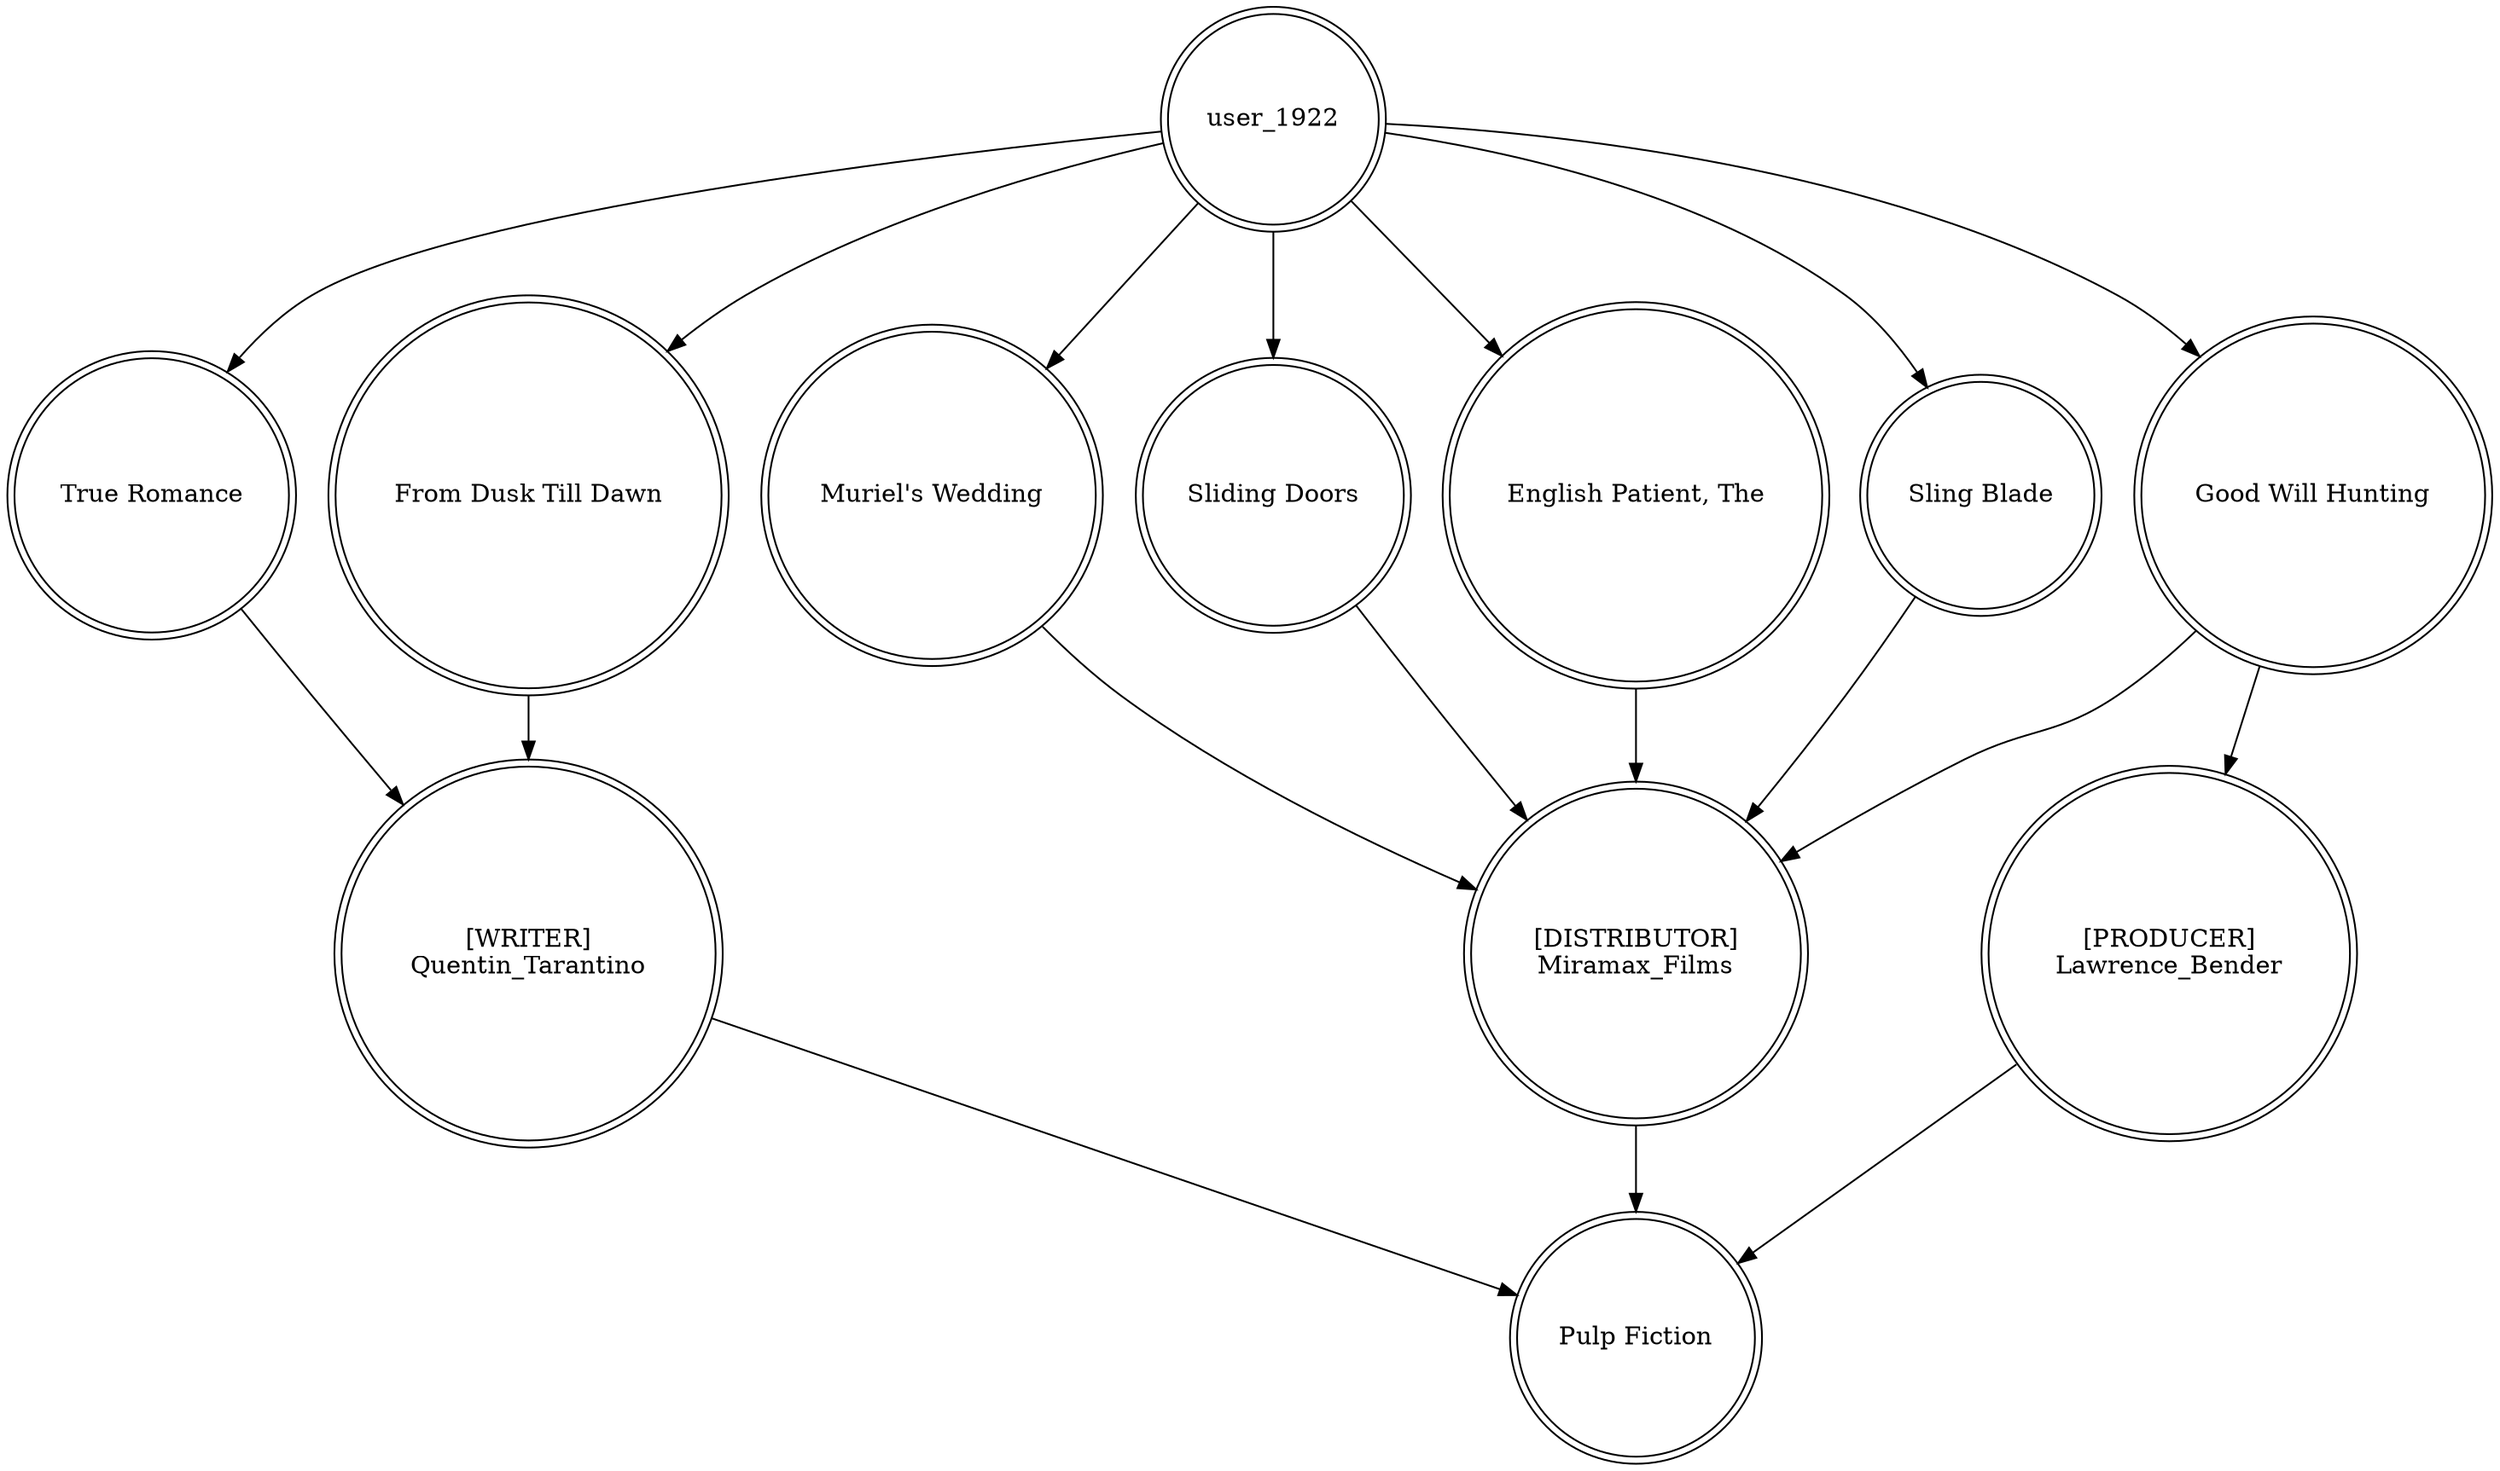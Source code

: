 digraph finite_state_machine {
	node [shape=doublecircle]
	"[PRODUCER]
Lawrence_Bender" -> "Pulp Fiction"
	user_1922 -> "True Romance"
	"Muriel's Wedding" -> "[DISTRIBUTOR]
Miramax_Films"
	"[WRITER]
Quentin_Tarantino" -> "Pulp Fiction"
	user_1922 -> "Sliding Doors"
	user_1922 -> "Good Will Hunting"
	user_1922 -> "From Dusk Till Dawn"
	user_1922 -> "English Patient, The"
	"Good Will Hunting" -> "[PRODUCER]
Lawrence_Bender"
	"[DISTRIBUTOR]
Miramax_Films" -> "Pulp Fiction"
	"True Romance" -> "[WRITER]
Quentin_Tarantino"
	"Sling Blade" -> "[DISTRIBUTOR]
Miramax_Films"
	"From Dusk Till Dawn" -> "[WRITER]
Quentin_Tarantino"
	"Sliding Doors" -> "[DISTRIBUTOR]
Miramax_Films"
	"English Patient, The" -> "[DISTRIBUTOR]
Miramax_Films"
	"Good Will Hunting" -> "[DISTRIBUTOR]
Miramax_Films"
	user_1922 -> "Sling Blade"
	user_1922 -> "Muriel's Wedding"
}

